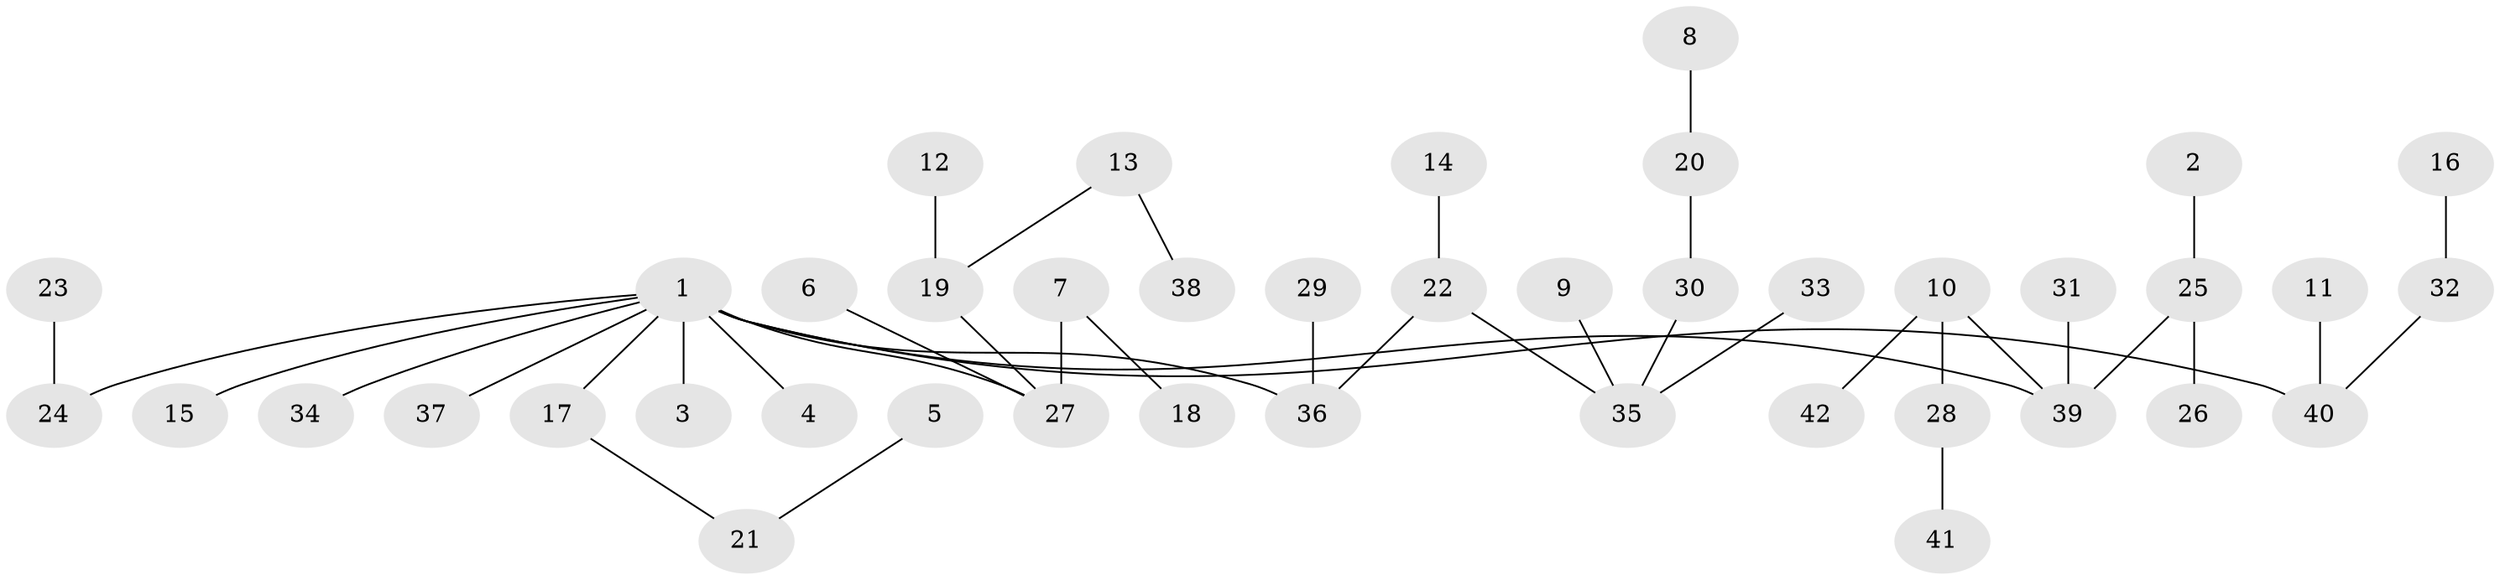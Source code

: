 // original degree distribution, {6: 0.03614457831325301, 3: 0.0963855421686747, 5: 0.024096385542168676, 2: 0.25301204819277107, 4: 0.08433734939759036, 1: 0.5060240963855421}
// Generated by graph-tools (version 1.1) at 2025/26/03/09/25 03:26:30]
// undirected, 42 vertices, 41 edges
graph export_dot {
graph [start="1"]
  node [color=gray90,style=filled];
  1;
  2;
  3;
  4;
  5;
  6;
  7;
  8;
  9;
  10;
  11;
  12;
  13;
  14;
  15;
  16;
  17;
  18;
  19;
  20;
  21;
  22;
  23;
  24;
  25;
  26;
  27;
  28;
  29;
  30;
  31;
  32;
  33;
  34;
  35;
  36;
  37;
  38;
  39;
  40;
  41;
  42;
  1 -- 3 [weight=1.0];
  1 -- 4 [weight=1.0];
  1 -- 15 [weight=1.0];
  1 -- 17 [weight=1.0];
  1 -- 24 [weight=1.0];
  1 -- 27 [weight=1.0];
  1 -- 34 [weight=1.0];
  1 -- 36 [weight=1.0];
  1 -- 37 [weight=1.0];
  1 -- 39 [weight=1.0];
  1 -- 40 [weight=1.0];
  2 -- 25 [weight=1.0];
  5 -- 21 [weight=1.0];
  6 -- 27 [weight=1.0];
  7 -- 18 [weight=1.0];
  7 -- 27 [weight=1.0];
  8 -- 20 [weight=1.0];
  9 -- 35 [weight=1.0];
  10 -- 28 [weight=1.0];
  10 -- 39 [weight=1.0];
  10 -- 42 [weight=1.0];
  11 -- 40 [weight=1.0];
  12 -- 19 [weight=1.0];
  13 -- 19 [weight=1.0];
  13 -- 38 [weight=1.0];
  14 -- 22 [weight=1.0];
  16 -- 32 [weight=1.0];
  17 -- 21 [weight=1.0];
  19 -- 27 [weight=1.0];
  20 -- 30 [weight=1.0];
  22 -- 35 [weight=1.0];
  22 -- 36 [weight=1.0];
  23 -- 24 [weight=1.0];
  25 -- 26 [weight=1.0];
  25 -- 39 [weight=1.0];
  28 -- 41 [weight=1.0];
  29 -- 36 [weight=1.0];
  30 -- 35 [weight=1.0];
  31 -- 39 [weight=1.0];
  32 -- 40 [weight=1.0];
  33 -- 35 [weight=1.0];
}
